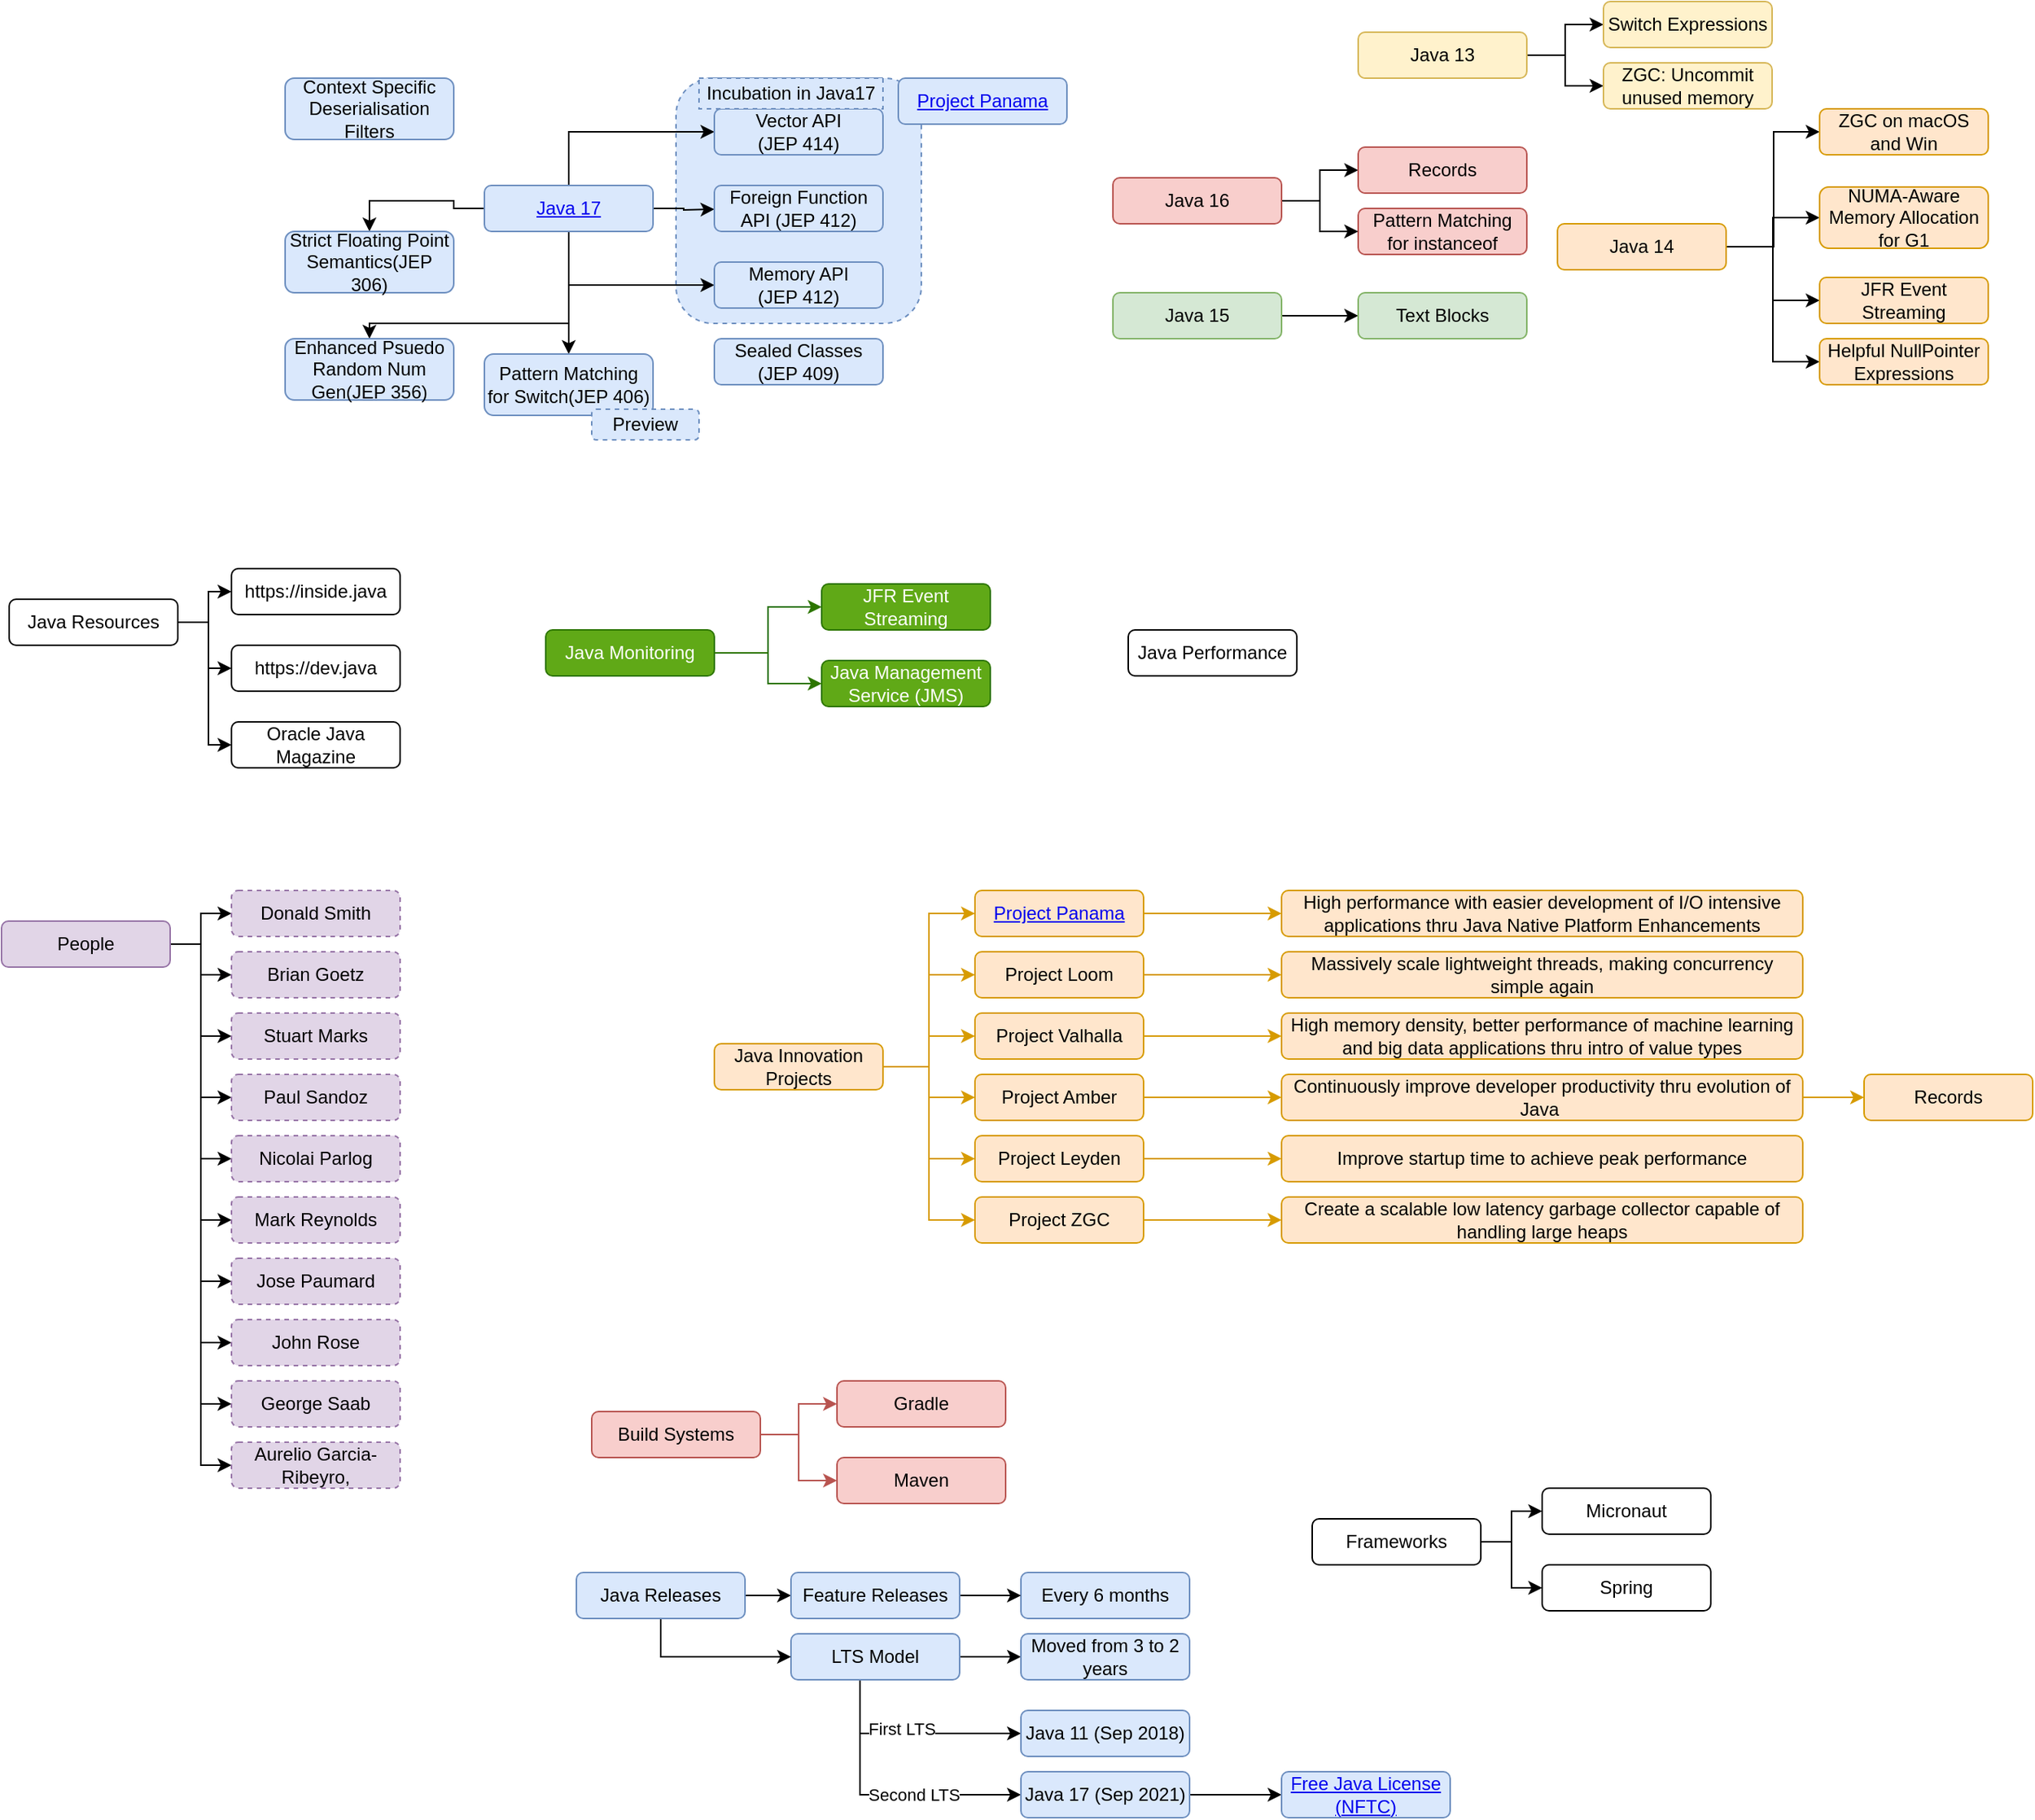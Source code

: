 <mxfile version="14.6.13" type="device"><diagram id="TUiDI6xcadBBSzUkk_fC" name="Page-1"><mxGraphModel dx="2719" dy="2391" grid="1" gridSize="10" guides="1" tooltips="1" connect="1" arrows="1" fold="1" page="1" pageScale="1" pageWidth="827" pageHeight="1169" math="0" shadow="0"><root><mxCell id="0"/><mxCell id="1" parent="0"/><mxCell id="CKqZaEk09ZjodkF7l8Y6-36" value="" style="rounded=1;whiteSpace=wrap;html=1;dashed=1;fillColor=#dae8fc;strokeColor=#6c8ebf;" vertex="1" parent="1"><mxGeometry x="-355" y="-750" width="160" height="160" as="geometry"/></mxCell><mxCell id="CKqZaEk09ZjodkF7l8Y6-20" style="edgeStyle=orthogonalEdgeStyle;rounded=0;orthogonalLoop=1;jettySize=auto;html=1;fillColor=#dae8fc;" edge="1" parent="1" source="XepGb_Tjd2ihYxKY8ib4-1" target="XepGb_Tjd2ihYxKY8ib4-2"><mxGeometry relative="1" as="geometry"><Array as="points"><mxPoint x="-425" y="-715"/></Array></mxGeometry></mxCell><mxCell id="CKqZaEk09ZjodkF7l8Y6-21" style="edgeStyle=orthogonalEdgeStyle;rounded=0;orthogonalLoop=1;jettySize=auto;html=1;entryX=0;entryY=0.25;entryDx=0;entryDy=0;fillColor=#dae8fc;" edge="1" parent="1" source="XepGb_Tjd2ihYxKY8ib4-1"><mxGeometry relative="1" as="geometry"><mxPoint x="-330" y="-664.5" as="targetPoint"/></mxGeometry></mxCell><mxCell id="CKqZaEk09ZjodkF7l8Y6-30" style="edgeStyle=orthogonalEdgeStyle;rounded=0;orthogonalLoop=1;jettySize=auto;html=1;entryX=0;entryY=0.5;entryDx=0;entryDy=0;fillColor=#dae8fc;" edge="1" parent="1" source="XepGb_Tjd2ihYxKY8ib4-1" target="CKqZaEk09ZjodkF7l8Y6-29"><mxGeometry relative="1" as="geometry"><Array as="points"><mxPoint x="-425" y="-615"/></Array></mxGeometry></mxCell><mxCell id="CKqZaEk09ZjodkF7l8Y6-48" style="edgeStyle=orthogonalEdgeStyle;rounded=0;orthogonalLoop=1;jettySize=auto;html=1;entryX=0.5;entryY=0;entryDx=0;entryDy=0;fillColor=#dae8fc;" edge="1" parent="1" source="XepGb_Tjd2ihYxKY8ib4-1" target="CKqZaEk09ZjodkF7l8Y6-45"><mxGeometry relative="1" as="geometry"/></mxCell><mxCell id="CKqZaEk09ZjodkF7l8Y6-49" style="edgeStyle=orthogonalEdgeStyle;rounded=0;orthogonalLoop=1;jettySize=auto;html=1;entryX=0.5;entryY=0;entryDx=0;entryDy=0;fillColor=#dae8fc;" edge="1" parent="1" source="XepGb_Tjd2ihYxKY8ib4-1" target="CKqZaEk09ZjodkF7l8Y6-46"><mxGeometry relative="1" as="geometry"><Array as="points"><mxPoint x="-425" y="-590"/><mxPoint x="-555" y="-590"/></Array></mxGeometry></mxCell><mxCell id="CKqZaEk09ZjodkF7l8Y6-50" style="edgeStyle=orthogonalEdgeStyle;rounded=0;orthogonalLoop=1;jettySize=auto;html=1;entryX=0.5;entryY=0;entryDx=0;entryDy=0;fillColor=#dae8fc;" edge="1" parent="1" source="XepGb_Tjd2ihYxKY8ib4-1" target="CKqZaEk09ZjodkF7l8Y6-47"><mxGeometry relative="1" as="geometry"/></mxCell><mxCell id="XepGb_Tjd2ihYxKY8ib4-1" value="&lt;a href=&quot;https://openjdk.java.net/projects/jdk/17/&quot;&gt;Java 17&lt;/a&gt;" style="rounded=1;whiteSpace=wrap;html=1;fillColor=#dae8fc;strokeColor=#6c8ebf;" parent="1" vertex="1"><mxGeometry x="-480" y="-680" width="110" height="30" as="geometry"/></mxCell><mxCell id="XepGb_Tjd2ihYxKY8ib4-2" value="Vector API &lt;br&gt;(JEP 414)" style="rounded=1;whiteSpace=wrap;html=1;fillColor=#dae8fc;strokeColor=#6c8ebf;" parent="1" vertex="1"><mxGeometry x="-330" y="-730" width="110" height="30" as="geometry"/></mxCell><mxCell id="CKqZaEk09ZjodkF7l8Y6-96" style="edgeStyle=orthogonalEdgeStyle;rounded=0;orthogonalLoop=1;jettySize=auto;html=1;entryX=0;entryY=0.5;entryDx=0;entryDy=0;strokeColor=#d79b00;fillColor=#ffe6cc;" edge="1" parent="1" source="XepGb_Tjd2ihYxKY8ib4-4" target="CKqZaEk09ZjodkF7l8Y6-66"><mxGeometry relative="1" as="geometry"/></mxCell><mxCell id="XepGb_Tjd2ihYxKY8ib4-4" value="Project Loom" style="rounded=1;whiteSpace=wrap;html=1;fillColor=#ffe6cc;strokeColor=#d79b00;" parent="1" vertex="1"><mxGeometry x="-160" y="-180" width="110" height="30" as="geometry"/></mxCell><mxCell id="XepGb_Tjd2ihYxKY8ib4-7" style="edgeStyle=orthogonalEdgeStyle;rounded=0;orthogonalLoop=1;jettySize=auto;html=1;entryX=0;entryY=0.5;entryDx=0;entryDy=0;" parent="1" source="XepGb_Tjd2ihYxKY8ib4-5" target="XepGb_Tjd2ihYxKY8ib4-6" edge="1"><mxGeometry relative="1" as="geometry"/></mxCell><mxCell id="XepGb_Tjd2ihYxKY8ib4-9" style="edgeStyle=orthogonalEdgeStyle;rounded=0;orthogonalLoop=1;jettySize=auto;html=1;entryX=0;entryY=0.5;entryDx=0;entryDy=0;" parent="1" source="XepGb_Tjd2ihYxKY8ib4-5" target="XepGb_Tjd2ihYxKY8ib4-8" edge="1"><mxGeometry relative="1" as="geometry"><Array as="points"><mxPoint x="-235" y="330"/></Array></mxGeometry></mxCell><mxCell id="XepGb_Tjd2ihYxKY8ib4-10" value="First LTS" style="edgeLabel;html=1;align=center;verticalAlign=middle;resizable=0;points=[];" parent="XepGb_Tjd2ihYxKY8ib4-9" vertex="1" connectable="0"><mxGeometry x="-0.114" y="3" relative="1" as="geometry"><mxPoint as="offset"/></mxGeometry></mxCell><mxCell id="XepGb_Tjd2ihYxKY8ib4-12" style="edgeStyle=orthogonalEdgeStyle;rounded=0;orthogonalLoop=1;jettySize=auto;html=1;entryX=0;entryY=0.5;entryDx=0;entryDy=0;" parent="1" source="XepGb_Tjd2ihYxKY8ib4-5" target="XepGb_Tjd2ihYxKY8ib4-11" edge="1"><mxGeometry relative="1" as="geometry"><Array as="points"><mxPoint x="-235" y="370"/></Array></mxGeometry></mxCell><mxCell id="XepGb_Tjd2ihYxKY8ib4-13" value="Second LTS" style="edgeLabel;html=1;align=center;verticalAlign=middle;resizable=0;points=[];" parent="XepGb_Tjd2ihYxKY8ib4-12" vertex="1" connectable="0"><mxGeometry x="0.144" y="1" relative="1" as="geometry"><mxPoint x="7" y="1" as="offset"/></mxGeometry></mxCell><mxCell id="XepGb_Tjd2ihYxKY8ib4-5" value="LTS Model" style="rounded=1;whiteSpace=wrap;html=1;fillColor=#dae8fc;strokeColor=#6c8ebf;" parent="1" vertex="1"><mxGeometry x="-280" y="265" width="110" height="30" as="geometry"/></mxCell><mxCell id="XepGb_Tjd2ihYxKY8ib4-6" value="Moved from 3 to 2 years" style="rounded=1;whiteSpace=wrap;html=1;fillColor=#dae8fc;strokeColor=#6c8ebf;" parent="1" vertex="1"><mxGeometry x="-130" y="265" width="110" height="30" as="geometry"/></mxCell><mxCell id="XepGb_Tjd2ihYxKY8ib4-8" value="Java 11 (Sep 2018)" style="rounded=1;whiteSpace=wrap;html=1;fillColor=#dae8fc;strokeColor=#6c8ebf;" parent="1" vertex="1"><mxGeometry x="-130" y="315" width="110" height="30" as="geometry"/></mxCell><mxCell id="CKqZaEk09ZjodkF7l8Y6-8" style="edgeStyle=orthogonalEdgeStyle;rounded=0;orthogonalLoop=1;jettySize=auto;html=1;" edge="1" parent="1" source="XepGb_Tjd2ihYxKY8ib4-11" target="CKqZaEk09ZjodkF7l8Y6-7"><mxGeometry relative="1" as="geometry"/></mxCell><mxCell id="XepGb_Tjd2ihYxKY8ib4-11" value="Java 17 (Sep 2021)" style="rounded=1;whiteSpace=wrap;html=1;fillColor=#dae8fc;strokeColor=#6c8ebf;" parent="1" vertex="1"><mxGeometry x="-130" y="355" width="110" height="30" as="geometry"/></mxCell><mxCell id="CKqZaEk09ZjodkF7l8Y6-3" style="edgeStyle=orthogonalEdgeStyle;rounded=0;orthogonalLoop=1;jettySize=auto;html=1;entryX=0;entryY=0.5;entryDx=0;entryDy=0;" edge="1" parent="1" source="CKqZaEk09ZjodkF7l8Y6-1" target="XepGb_Tjd2ihYxKY8ib4-5"><mxGeometry relative="1" as="geometry"><Array as="points"><mxPoint x="-365" y="280"/></Array></mxGeometry></mxCell><mxCell id="CKqZaEk09ZjodkF7l8Y6-5" style="edgeStyle=orthogonalEdgeStyle;rounded=0;orthogonalLoop=1;jettySize=auto;html=1;" edge="1" parent="1" source="CKqZaEk09ZjodkF7l8Y6-1" target="CKqZaEk09ZjodkF7l8Y6-4"><mxGeometry relative="1" as="geometry"/></mxCell><mxCell id="CKqZaEk09ZjodkF7l8Y6-1" value="Java Releases" style="rounded=1;whiteSpace=wrap;html=1;fillColor=#dae8fc;strokeColor=#6c8ebf;" vertex="1" parent="1"><mxGeometry x="-420" y="225" width="110" height="30" as="geometry"/></mxCell><mxCell id="CKqZaEk09ZjodkF7l8Y6-2" value="Every 6 months" style="rounded=1;whiteSpace=wrap;html=1;fillColor=#dae8fc;strokeColor=#6c8ebf;" vertex="1" parent="1"><mxGeometry x="-130" y="225" width="110" height="30" as="geometry"/></mxCell><mxCell id="CKqZaEk09ZjodkF7l8Y6-6" style="edgeStyle=orthogonalEdgeStyle;rounded=0;orthogonalLoop=1;jettySize=auto;html=1;" edge="1" parent="1" source="CKqZaEk09ZjodkF7l8Y6-4" target="CKqZaEk09ZjodkF7l8Y6-2"><mxGeometry relative="1" as="geometry"/></mxCell><mxCell id="CKqZaEk09ZjodkF7l8Y6-4" value="Feature Releases" style="rounded=1;whiteSpace=wrap;html=1;fillColor=#dae8fc;strokeColor=#6c8ebf;" vertex="1" parent="1"><mxGeometry x="-280" y="225" width="110" height="30" as="geometry"/></mxCell><mxCell id="CKqZaEk09ZjodkF7l8Y6-7" value="&lt;a href=&quot;https://www.oracle.com/downloads/licenses/no-fee-license.html&quot;&gt;Free Java License (NFTC)&lt;/a&gt;" style="rounded=1;whiteSpace=wrap;html=1;fillColor=#dae8fc;strokeColor=#6c8ebf;" vertex="1" parent="1"><mxGeometry x="40" y="355" width="110" height="30" as="geometry"/></mxCell><mxCell id="CKqZaEk09ZjodkF7l8Y6-13" style="edgeStyle=orthogonalEdgeStyle;rounded=0;orthogonalLoop=1;jettySize=auto;html=1;entryX=0;entryY=0.5;entryDx=0;entryDy=0;" edge="1" parent="1" source="CKqZaEk09ZjodkF7l8Y6-9" target="CKqZaEk09ZjodkF7l8Y6-11"><mxGeometry relative="1" as="geometry"><Array as="points"><mxPoint x="190" y="205"/><mxPoint x="190" y="235"/></Array></mxGeometry></mxCell><mxCell id="CKqZaEk09ZjodkF7l8Y6-14" style="edgeStyle=orthogonalEdgeStyle;rounded=0;orthogonalLoop=1;jettySize=auto;html=1;entryX=0;entryY=0.5;entryDx=0;entryDy=0;" edge="1" parent="1" source="CKqZaEk09ZjodkF7l8Y6-9" target="CKqZaEk09ZjodkF7l8Y6-10"><mxGeometry relative="1" as="geometry"/></mxCell><mxCell id="CKqZaEk09ZjodkF7l8Y6-9" value="Frameworks" style="rounded=1;whiteSpace=wrap;html=1;" vertex="1" parent="1"><mxGeometry x="60" y="190" width="110" height="30" as="geometry"/></mxCell><mxCell id="CKqZaEk09ZjodkF7l8Y6-10" value="Micronaut" style="rounded=1;whiteSpace=wrap;html=1;" vertex="1" parent="1"><mxGeometry x="210" y="170" width="110" height="30" as="geometry"/></mxCell><mxCell id="CKqZaEk09ZjodkF7l8Y6-11" value="Spring" style="rounded=1;whiteSpace=wrap;html=1;" vertex="1" parent="1"><mxGeometry x="210" y="220" width="110" height="30" as="geometry"/></mxCell><mxCell id="CKqZaEk09ZjodkF7l8Y6-17" style="edgeStyle=orthogonalEdgeStyle;rounded=0;orthogonalLoop=1;jettySize=auto;html=1;entryX=0;entryY=0.5;entryDx=0;entryDy=0;" edge="1" parent="1" source="CKqZaEk09ZjodkF7l8Y6-15" target="CKqZaEk09ZjodkF7l8Y6-16"><mxGeometry relative="1" as="geometry"/></mxCell><mxCell id="CKqZaEk09ZjodkF7l8Y6-19" style="edgeStyle=orthogonalEdgeStyle;rounded=0;orthogonalLoop=1;jettySize=auto;html=1;entryX=0;entryY=0.5;entryDx=0;entryDy=0;" edge="1" parent="1" source="CKqZaEk09ZjodkF7l8Y6-15" target="CKqZaEk09ZjodkF7l8Y6-18"><mxGeometry relative="1" as="geometry"/></mxCell><mxCell id="CKqZaEk09ZjodkF7l8Y6-24" style="edgeStyle=orthogonalEdgeStyle;rounded=0;orthogonalLoop=1;jettySize=auto;html=1;entryX=0;entryY=0.5;entryDx=0;entryDy=0;" edge="1" parent="1" source="CKqZaEk09ZjodkF7l8Y6-15" target="CKqZaEk09ZjodkF7l8Y6-23"><mxGeometry relative="1" as="geometry"/></mxCell><mxCell id="CKqZaEk09ZjodkF7l8Y6-26" style="edgeStyle=orthogonalEdgeStyle;rounded=0;orthogonalLoop=1;jettySize=auto;html=1;entryX=0;entryY=0.5;entryDx=0;entryDy=0;" edge="1" parent="1" source="CKqZaEk09ZjodkF7l8Y6-15" target="CKqZaEk09ZjodkF7l8Y6-25"><mxGeometry relative="1" as="geometry"/></mxCell><mxCell id="CKqZaEk09ZjodkF7l8Y6-40" style="edgeStyle=orthogonalEdgeStyle;rounded=0;orthogonalLoop=1;jettySize=auto;html=1;entryX=0;entryY=0.5;entryDx=0;entryDy=0;" edge="1" parent="1" source="CKqZaEk09ZjodkF7l8Y6-15" target="CKqZaEk09ZjodkF7l8Y6-38"><mxGeometry relative="1" as="geometry"/></mxCell><mxCell id="CKqZaEk09ZjodkF7l8Y6-41" style="edgeStyle=orthogonalEdgeStyle;rounded=0;orthogonalLoop=1;jettySize=auto;html=1;entryX=0;entryY=0.5;entryDx=0;entryDy=0;" edge="1" parent="1" source="CKqZaEk09ZjodkF7l8Y6-15" target="CKqZaEk09ZjodkF7l8Y6-39"><mxGeometry relative="1" as="geometry"/></mxCell><mxCell id="CKqZaEk09ZjodkF7l8Y6-43" style="edgeStyle=orthogonalEdgeStyle;rounded=0;orthogonalLoop=1;jettySize=auto;html=1;entryX=0;entryY=0.5;entryDx=0;entryDy=0;" edge="1" parent="1" source="CKqZaEk09ZjodkF7l8Y6-15" target="CKqZaEk09ZjodkF7l8Y6-42"><mxGeometry relative="1" as="geometry"/></mxCell><mxCell id="CKqZaEk09ZjodkF7l8Y6-52" style="edgeStyle=orthogonalEdgeStyle;rounded=0;orthogonalLoop=1;jettySize=auto;html=1;entryX=0;entryY=0.5;entryDx=0;entryDy=0;" edge="1" parent="1" source="CKqZaEk09ZjodkF7l8Y6-15" target="CKqZaEk09ZjodkF7l8Y6-51"><mxGeometry relative="1" as="geometry"/></mxCell><mxCell id="CKqZaEk09ZjodkF7l8Y6-62" style="edgeStyle=orthogonalEdgeStyle;rounded=0;orthogonalLoop=1;jettySize=auto;html=1;entryX=0;entryY=0.5;entryDx=0;entryDy=0;" edge="1" parent="1" source="CKqZaEk09ZjodkF7l8Y6-15" target="CKqZaEk09ZjodkF7l8Y6-61"><mxGeometry relative="1" as="geometry"/></mxCell><mxCell id="CKqZaEk09ZjodkF7l8Y6-132" style="edgeStyle=orthogonalEdgeStyle;rounded=0;orthogonalLoop=1;jettySize=auto;html=1;entryX=0;entryY=0.5;entryDx=0;entryDy=0;strokeColor=#000000;" edge="1" parent="1" source="CKqZaEk09ZjodkF7l8Y6-15" target="CKqZaEk09ZjodkF7l8Y6-131"><mxGeometry relative="1" as="geometry"/></mxCell><mxCell id="CKqZaEk09ZjodkF7l8Y6-15" value="People" style="rounded=1;whiteSpace=wrap;html=1;fillColor=#e1d5e7;strokeColor=#9673a6;" vertex="1" parent="1"><mxGeometry x="-795" y="-200" width="110" height="30" as="geometry"/></mxCell><mxCell id="CKqZaEk09ZjodkF7l8Y6-16" value="Donald Smith" style="rounded=1;whiteSpace=wrap;html=1;dashed=1;fillColor=#e1d5e7;strokeColor=#9673a6;" vertex="1" parent="1"><mxGeometry x="-645" y="-220" width="110" height="30" as="geometry"/></mxCell><mxCell id="CKqZaEk09ZjodkF7l8Y6-18" value="Brian Goetz" style="rounded=1;whiteSpace=wrap;html=1;dashed=1;fillColor=#e1d5e7;strokeColor=#9673a6;" vertex="1" parent="1"><mxGeometry x="-645" y="-180" width="110" height="30" as="geometry"/></mxCell><mxCell id="CKqZaEk09ZjodkF7l8Y6-23" value="Stuart Marks" style="rounded=1;whiteSpace=wrap;html=1;dashed=1;fillColor=#e1d5e7;strokeColor=#9673a6;" vertex="1" parent="1"><mxGeometry x="-645" y="-140" width="110" height="30" as="geometry"/></mxCell><mxCell id="CKqZaEk09ZjodkF7l8Y6-25" value="Paul Sandoz" style="rounded=1;whiteSpace=wrap;html=1;dashed=1;fillColor=#e1d5e7;strokeColor=#9673a6;" vertex="1" parent="1"><mxGeometry x="-645" y="-100" width="110" height="30" as="geometry"/></mxCell><mxCell id="CKqZaEk09ZjodkF7l8Y6-27" value="&lt;a href=&quot;https://openjdk.java.net/projects/panama/&quot;&gt;Project Panama&lt;/a&gt;" style="rounded=1;whiteSpace=wrap;html=1;fillColor=#dae8fc;strokeColor=#6c8ebf;" vertex="1" parent="1"><mxGeometry x="-210" y="-750" width="110" height="30" as="geometry"/></mxCell><mxCell id="CKqZaEk09ZjodkF7l8Y6-28" value="Foreign Function API (JEP 412)" style="rounded=1;whiteSpace=wrap;html=1;fillColor=#dae8fc;strokeColor=#6c8ebf;" vertex="1" parent="1"><mxGeometry x="-330" y="-680" width="110" height="30" as="geometry"/></mxCell><mxCell id="CKqZaEk09ZjodkF7l8Y6-29" value="Memory API&lt;br&gt;(JEP 412)" style="rounded=1;whiteSpace=wrap;html=1;fillColor=#dae8fc;strokeColor=#6c8ebf;" vertex="1" parent="1"><mxGeometry x="-330" y="-630" width="110" height="30" as="geometry"/></mxCell><mxCell id="CKqZaEk09ZjodkF7l8Y6-34" style="edgeStyle=orthogonalEdgeStyle;rounded=0;orthogonalLoop=1;jettySize=auto;html=1;entryX=0;entryY=0.5;entryDx=0;entryDy=0;fillColor=#f8cecc;strokeColor=#b85450;" edge="1" parent="1" source="CKqZaEk09ZjodkF7l8Y6-31" target="CKqZaEk09ZjodkF7l8Y6-32"><mxGeometry relative="1" as="geometry"/></mxCell><mxCell id="CKqZaEk09ZjodkF7l8Y6-35" style="edgeStyle=orthogonalEdgeStyle;rounded=0;orthogonalLoop=1;jettySize=auto;html=1;entryX=0;entryY=0.5;entryDx=0;entryDy=0;fillColor=#f8cecc;strokeColor=#b85450;" edge="1" parent="1" source="CKqZaEk09ZjodkF7l8Y6-31" target="CKqZaEk09ZjodkF7l8Y6-33"><mxGeometry relative="1" as="geometry"/></mxCell><mxCell id="CKqZaEk09ZjodkF7l8Y6-31" value="Build Systems" style="rounded=1;whiteSpace=wrap;html=1;fillColor=#f8cecc;strokeColor=#b85450;" vertex="1" parent="1"><mxGeometry x="-410" y="120" width="110" height="30" as="geometry"/></mxCell><mxCell id="CKqZaEk09ZjodkF7l8Y6-32" value="Gradle" style="rounded=1;whiteSpace=wrap;html=1;fillColor=#f8cecc;strokeColor=#b85450;" vertex="1" parent="1"><mxGeometry x="-250" y="100" width="110" height="30" as="geometry"/></mxCell><mxCell id="CKqZaEk09ZjodkF7l8Y6-33" value="Maven" style="rounded=1;whiteSpace=wrap;html=1;fillColor=#f8cecc;strokeColor=#b85450;" vertex="1" parent="1"><mxGeometry x="-250" y="150" width="110" height="30" as="geometry"/></mxCell><mxCell id="CKqZaEk09ZjodkF7l8Y6-37" value="Incubation in Java17" style="text;html=1;strokeColor=#6c8ebf;fillColor=#dae8fc;align=center;verticalAlign=middle;whiteSpace=wrap;rounded=0;dashed=1;" vertex="1" parent="1"><mxGeometry x="-340" y="-750" width="120" height="20" as="geometry"/></mxCell><mxCell id="CKqZaEk09ZjodkF7l8Y6-38" value="Nicolai Parlog" style="rounded=1;whiteSpace=wrap;html=1;dashed=1;fillColor=#e1d5e7;strokeColor=#9673a6;" vertex="1" parent="1"><mxGeometry x="-645" y="-60" width="110" height="30" as="geometry"/></mxCell><mxCell id="CKqZaEk09ZjodkF7l8Y6-39" value="Mark Reynolds" style="rounded=1;whiteSpace=wrap;html=1;dashed=1;fillColor=#e1d5e7;strokeColor=#9673a6;" vertex="1" parent="1"><mxGeometry x="-645" y="-20" width="110" height="30" as="geometry"/></mxCell><mxCell id="CKqZaEk09ZjodkF7l8Y6-42" value="Jose Paumard" style="rounded=1;whiteSpace=wrap;html=1;dashed=1;fillColor=#e1d5e7;strokeColor=#9673a6;" vertex="1" parent="1"><mxGeometry x="-645" y="20" width="110" height="30" as="geometry"/></mxCell><mxCell id="CKqZaEk09ZjodkF7l8Y6-44" value="Sealed Classes&lt;br&gt;(JEP 409)" style="rounded=1;whiteSpace=wrap;html=1;fillColor=#dae8fc;strokeColor=#6c8ebf;" vertex="1" parent="1"><mxGeometry x="-330" y="-580" width="110" height="30" as="geometry"/></mxCell><mxCell id="CKqZaEk09ZjodkF7l8Y6-45" value="Pattern Matching for Switch(JEP 406)" style="rounded=1;whiteSpace=wrap;html=1;fillColor=#dae8fc;strokeColor=#6c8ebf;" vertex="1" parent="1"><mxGeometry x="-480" y="-570" width="110" height="40" as="geometry"/></mxCell><mxCell id="CKqZaEk09ZjodkF7l8Y6-46" value="Enhanced Psuedo Random Num Gen(JEP 356)" style="rounded=1;whiteSpace=wrap;html=1;fillColor=#dae8fc;strokeColor=#6c8ebf;" vertex="1" parent="1"><mxGeometry x="-610" y="-580" width="110" height="40" as="geometry"/></mxCell><mxCell id="CKqZaEk09ZjodkF7l8Y6-47" value="Strict Floating Point Semantics(JEP 306)" style="rounded=1;whiteSpace=wrap;html=1;fillColor=#dae8fc;strokeColor=#6c8ebf;" vertex="1" parent="1"><mxGeometry x="-610" y="-650" width="110" height="40" as="geometry"/></mxCell><mxCell id="CKqZaEk09ZjodkF7l8Y6-51" value="John Rose" style="rounded=1;whiteSpace=wrap;html=1;dashed=1;fillColor=#e1d5e7;strokeColor=#9673a6;" vertex="1" parent="1"><mxGeometry x="-645" y="60" width="110" height="30" as="geometry"/></mxCell><mxCell id="CKqZaEk09ZjodkF7l8Y6-97" style="edgeStyle=orthogonalEdgeStyle;rounded=0;orthogonalLoop=1;jettySize=auto;html=1;strokeColor=#d79b00;fillColor=#ffe6cc;" edge="1" parent="1" source="CKqZaEk09ZjodkF7l8Y6-53" target="CKqZaEk09ZjodkF7l8Y6-67"><mxGeometry relative="1" as="geometry"/></mxCell><mxCell id="CKqZaEk09ZjodkF7l8Y6-53" value="Project Valhalla" style="rounded=1;whiteSpace=wrap;html=1;fillColor=#ffe6cc;strokeColor=#d79b00;" vertex="1" parent="1"><mxGeometry x="-160" y="-140" width="110" height="30" as="geometry"/></mxCell><mxCell id="CKqZaEk09ZjodkF7l8Y6-98" style="edgeStyle=orthogonalEdgeStyle;rounded=0;orthogonalLoop=1;jettySize=auto;html=1;entryX=0;entryY=0.5;entryDx=0;entryDy=0;strokeColor=#d79b00;fillColor=#ffe6cc;" edge="1" parent="1" source="CKqZaEk09ZjodkF7l8Y6-54" target="CKqZaEk09ZjodkF7l8Y6-68"><mxGeometry relative="1" as="geometry"/></mxCell><mxCell id="CKqZaEk09ZjodkF7l8Y6-54" value="Project Amber" style="rounded=1;whiteSpace=wrap;html=1;fillColor=#ffe6cc;strokeColor=#d79b00;" vertex="1" parent="1"><mxGeometry x="-160" y="-100" width="110" height="30" as="geometry"/></mxCell><mxCell id="CKqZaEk09ZjodkF7l8Y6-95" style="edgeStyle=orthogonalEdgeStyle;rounded=0;orthogonalLoop=1;jettySize=auto;html=1;entryX=0;entryY=0.5;entryDx=0;entryDy=0;strokeColor=#d79b00;fillColor=#ffe6cc;" edge="1" parent="1" source="CKqZaEk09ZjodkF7l8Y6-55" target="CKqZaEk09ZjodkF7l8Y6-65"><mxGeometry relative="1" as="geometry"/></mxCell><mxCell id="CKqZaEk09ZjodkF7l8Y6-55" value="&lt;a href=&quot;https://openjdk.java.net/projects/panama/&quot;&gt;Project Panama&lt;/a&gt;" style="rounded=1;whiteSpace=wrap;html=1;fillColor=#ffe6cc;strokeColor=#d79b00;" vertex="1" parent="1"><mxGeometry x="-160" y="-220" width="110" height="30" as="geometry"/></mxCell><mxCell id="CKqZaEk09ZjodkF7l8Y6-57" style="edgeStyle=orthogonalEdgeStyle;rounded=0;orthogonalLoop=1;jettySize=auto;html=1;entryX=0;entryY=0.5;entryDx=0;entryDy=0;fillColor=#ffe6cc;strokeColor=#d79b00;" edge="1" parent="1" source="CKqZaEk09ZjodkF7l8Y6-56" target="CKqZaEk09ZjodkF7l8Y6-55"><mxGeometry relative="1" as="geometry"/></mxCell><mxCell id="CKqZaEk09ZjodkF7l8Y6-58" style="edgeStyle=orthogonalEdgeStyle;rounded=0;orthogonalLoop=1;jettySize=auto;html=1;entryX=0;entryY=0.5;entryDx=0;entryDy=0;fillColor=#ffe6cc;strokeColor=#d79b00;" edge="1" parent="1" source="CKqZaEk09ZjodkF7l8Y6-56" target="XepGb_Tjd2ihYxKY8ib4-4"><mxGeometry relative="1" as="geometry"/></mxCell><mxCell id="CKqZaEk09ZjodkF7l8Y6-59" style="edgeStyle=orthogonalEdgeStyle;rounded=0;orthogonalLoop=1;jettySize=auto;html=1;fillColor=#ffe6cc;strokeColor=#d79b00;" edge="1" parent="1" source="CKqZaEk09ZjodkF7l8Y6-56" target="CKqZaEk09ZjodkF7l8Y6-53"><mxGeometry relative="1" as="geometry"/></mxCell><mxCell id="CKqZaEk09ZjodkF7l8Y6-60" style="edgeStyle=orthogonalEdgeStyle;rounded=0;orthogonalLoop=1;jettySize=auto;html=1;entryX=0;entryY=0.5;entryDx=0;entryDy=0;fillColor=#ffe6cc;strokeColor=#d79b00;" edge="1" parent="1" source="CKqZaEk09ZjodkF7l8Y6-56" target="CKqZaEk09ZjodkF7l8Y6-54"><mxGeometry relative="1" as="geometry"/></mxCell><mxCell id="CKqZaEk09ZjodkF7l8Y6-101" style="edgeStyle=orthogonalEdgeStyle;rounded=0;orthogonalLoop=1;jettySize=auto;html=1;entryX=0;entryY=0.5;entryDx=0;entryDy=0;strokeColor=#d79b00;fillColor=#ffe6cc;" edge="1" parent="1" source="CKqZaEk09ZjodkF7l8Y6-56" target="CKqZaEk09ZjodkF7l8Y6-63"><mxGeometry relative="1" as="geometry"/></mxCell><mxCell id="CKqZaEk09ZjodkF7l8Y6-102" style="edgeStyle=orthogonalEdgeStyle;rounded=0;orthogonalLoop=1;jettySize=auto;html=1;entryX=0;entryY=0.5;entryDx=0;entryDy=0;strokeColor=#d79b00;fillColor=#ffe6cc;" edge="1" parent="1" source="CKqZaEk09ZjodkF7l8Y6-56" target="CKqZaEk09ZjodkF7l8Y6-64"><mxGeometry relative="1" as="geometry"/></mxCell><mxCell id="CKqZaEk09ZjodkF7l8Y6-56" value="Java Innovation Projects" style="rounded=1;whiteSpace=wrap;html=1;fillColor=#ffe6cc;strokeColor=#d79b00;" vertex="1" parent="1"><mxGeometry x="-330" y="-120" width="110" height="30" as="geometry"/></mxCell><mxCell id="CKqZaEk09ZjodkF7l8Y6-61" value="George Saab" style="rounded=1;whiteSpace=wrap;html=1;dashed=1;fillColor=#e1d5e7;strokeColor=#9673a6;" vertex="1" parent="1"><mxGeometry x="-645" y="100" width="110" height="30" as="geometry"/></mxCell><mxCell id="CKqZaEk09ZjodkF7l8Y6-99" style="edgeStyle=orthogonalEdgeStyle;rounded=0;orthogonalLoop=1;jettySize=auto;html=1;entryX=0;entryY=0.5;entryDx=0;entryDy=0;strokeColor=#d79b00;fillColor=#ffe6cc;" edge="1" parent="1" source="CKqZaEk09ZjodkF7l8Y6-63" target="CKqZaEk09ZjodkF7l8Y6-69"><mxGeometry relative="1" as="geometry"/></mxCell><mxCell id="CKqZaEk09ZjodkF7l8Y6-63" value="Project Leyden" style="rounded=1;whiteSpace=wrap;html=1;fillColor=#ffe6cc;strokeColor=#d79b00;" vertex="1" parent="1"><mxGeometry x="-160" y="-60" width="110" height="30" as="geometry"/></mxCell><mxCell id="CKqZaEk09ZjodkF7l8Y6-100" style="edgeStyle=orthogonalEdgeStyle;rounded=0;orthogonalLoop=1;jettySize=auto;html=1;entryX=0;entryY=0.5;entryDx=0;entryDy=0;strokeColor=#d79b00;fillColor=#ffe6cc;" edge="1" parent="1" source="CKqZaEk09ZjodkF7l8Y6-64" target="CKqZaEk09ZjodkF7l8Y6-70"><mxGeometry relative="1" as="geometry"/></mxCell><mxCell id="CKqZaEk09ZjodkF7l8Y6-64" value="Project ZGC" style="rounded=1;whiteSpace=wrap;html=1;fillColor=#ffe6cc;strokeColor=#d79b00;" vertex="1" parent="1"><mxGeometry x="-160" y="-20" width="110" height="30" as="geometry"/></mxCell><mxCell id="CKqZaEk09ZjodkF7l8Y6-65" value="High performance with easier development of I/O intensive applications thru Java Native Platform Enhancements" style="rounded=1;whiteSpace=wrap;html=1;fillColor=#ffe6cc;strokeColor=#d79b00;" vertex="1" parent="1"><mxGeometry x="40" y="-220" width="340" height="30" as="geometry"/></mxCell><mxCell id="CKqZaEk09ZjodkF7l8Y6-66" value="Massively scale lightweight threads, making concurrency simple again" style="rounded=1;whiteSpace=wrap;html=1;fillColor=#ffe6cc;strokeColor=#d79b00;" vertex="1" parent="1"><mxGeometry x="40" y="-180" width="340" height="30" as="geometry"/></mxCell><mxCell id="CKqZaEk09ZjodkF7l8Y6-67" value="High memory density, better performance of machine learning and big data applications thru intro of value types" style="rounded=1;whiteSpace=wrap;html=1;fillColor=#ffe6cc;strokeColor=#d79b00;" vertex="1" parent="1"><mxGeometry x="40" y="-140" width="340" height="30" as="geometry"/></mxCell><mxCell id="CKqZaEk09ZjodkF7l8Y6-109" style="edgeStyle=orthogonalEdgeStyle;rounded=0;orthogonalLoop=1;jettySize=auto;html=1;entryX=0;entryY=0.5;entryDx=0;entryDy=0;strokeColor=#d79b00;fillColor=#ffe6cc;" edge="1" parent="1" source="CKqZaEk09ZjodkF7l8Y6-68" target="CKqZaEk09ZjodkF7l8Y6-108"><mxGeometry relative="1" as="geometry"/></mxCell><mxCell id="CKqZaEk09ZjodkF7l8Y6-68" value="Continuously improve developer productivity thru evolution of Java&amp;nbsp;" style="rounded=1;whiteSpace=wrap;html=1;fillColor=#ffe6cc;strokeColor=#d79b00;" vertex="1" parent="1"><mxGeometry x="40" y="-100" width="340" height="30" as="geometry"/></mxCell><mxCell id="CKqZaEk09ZjodkF7l8Y6-69" value="Improve startup time to achieve peak performance" style="rounded=1;whiteSpace=wrap;html=1;fillColor=#ffe6cc;strokeColor=#d79b00;" vertex="1" parent="1"><mxGeometry x="40" y="-60" width="340" height="30" as="geometry"/></mxCell><mxCell id="CKqZaEk09ZjodkF7l8Y6-70" value="Create a scalable low latency garbage collector capable of handling large heaps" style="rounded=1;whiteSpace=wrap;html=1;fillColor=#ffe6cc;strokeColor=#d79b00;" vertex="1" parent="1"><mxGeometry x="40" y="-20" width="340" height="30" as="geometry"/></mxCell><mxCell id="CKqZaEk09ZjodkF7l8Y6-76" style="edgeStyle=orthogonalEdgeStyle;rounded=0;orthogonalLoop=1;jettySize=auto;html=1;entryX=0;entryY=0.5;entryDx=0;entryDy=0;" edge="1" parent="1" source="CKqZaEk09ZjodkF7l8Y6-72" target="CKqZaEk09ZjodkF7l8Y6-73"><mxGeometry relative="1" as="geometry"/></mxCell><mxCell id="CKqZaEk09ZjodkF7l8Y6-77" style="edgeStyle=orthogonalEdgeStyle;rounded=0;orthogonalLoop=1;jettySize=auto;html=1;entryX=0;entryY=0.5;entryDx=0;entryDy=0;" edge="1" parent="1" source="CKqZaEk09ZjodkF7l8Y6-72" target="CKqZaEk09ZjodkF7l8Y6-74"><mxGeometry relative="1" as="geometry"/></mxCell><mxCell id="CKqZaEk09ZjodkF7l8Y6-72" value="Java 13" style="rounded=1;whiteSpace=wrap;html=1;fillColor=#fff2cc;strokeColor=#d6b656;" vertex="1" parent="1"><mxGeometry x="90" y="-780" width="110" height="30" as="geometry"/></mxCell><mxCell id="CKqZaEk09ZjodkF7l8Y6-73" value="Switch Expressions" style="rounded=1;whiteSpace=wrap;html=1;fillColor=#fff2cc;strokeColor=#d6b656;" vertex="1" parent="1"><mxGeometry x="250" y="-800" width="110" height="30" as="geometry"/></mxCell><mxCell id="CKqZaEk09ZjodkF7l8Y6-74" value="ZGC: Uncommit unused memory" style="rounded=1;whiteSpace=wrap;html=1;fillColor=#fff2cc;strokeColor=#d6b656;" vertex="1" parent="1"><mxGeometry x="250" y="-760" width="110" height="30" as="geometry"/></mxCell><mxCell id="CKqZaEk09ZjodkF7l8Y6-90" style="edgeStyle=orthogonalEdgeStyle;rounded=0;orthogonalLoop=1;jettySize=auto;html=1;entryX=0;entryY=0.5;entryDx=0;entryDy=0;strokeColor=#000000;" edge="1" parent="1" source="CKqZaEk09ZjodkF7l8Y6-81" target="CKqZaEk09ZjodkF7l8Y6-83"><mxGeometry relative="1" as="geometry"/></mxCell><mxCell id="CKqZaEk09ZjodkF7l8Y6-120" style="edgeStyle=orthogonalEdgeStyle;rounded=0;orthogonalLoop=1;jettySize=auto;html=1;entryX=0;entryY=0.5;entryDx=0;entryDy=0;strokeColor=#000000;" edge="1" parent="1" source="CKqZaEk09ZjodkF7l8Y6-81" target="CKqZaEk09ZjodkF7l8Y6-84"><mxGeometry relative="1" as="geometry"/></mxCell><mxCell id="CKqZaEk09ZjodkF7l8Y6-122" style="edgeStyle=orthogonalEdgeStyle;rounded=0;orthogonalLoop=1;jettySize=auto;html=1;entryX=0;entryY=0.5;entryDx=0;entryDy=0;strokeColor=#000000;" edge="1" parent="1" source="CKqZaEk09ZjodkF7l8Y6-81" target="CKqZaEk09ZjodkF7l8Y6-85"><mxGeometry relative="1" as="geometry"/></mxCell><mxCell id="CKqZaEk09ZjodkF7l8Y6-123" style="edgeStyle=orthogonalEdgeStyle;rounded=0;orthogonalLoop=1;jettySize=auto;html=1;entryX=0;entryY=0.5;entryDx=0;entryDy=0;strokeColor=#000000;" edge="1" parent="1" source="CKqZaEk09ZjodkF7l8Y6-81" target="CKqZaEk09ZjodkF7l8Y6-87"><mxGeometry relative="1" as="geometry"><Array as="points"><mxPoint x="361" y="-640"/><mxPoint x="361" y="-715"/></Array></mxGeometry></mxCell><mxCell id="CKqZaEk09ZjodkF7l8Y6-81" value="Java 14" style="rounded=1;whiteSpace=wrap;html=1;fillColor=#ffe6cc;strokeColor=#d79b00;" vertex="1" parent="1"><mxGeometry x="220" y="-655" width="110" height="30" as="geometry"/></mxCell><mxCell id="CKqZaEk09ZjodkF7l8Y6-82" value="Pattern Matching for instanceof" style="rounded=1;whiteSpace=wrap;html=1;fillColor=#f8cecc;strokeColor=#b85450;" vertex="1" parent="1"><mxGeometry x="90" y="-665" width="110" height="30" as="geometry"/></mxCell><mxCell id="CKqZaEk09ZjodkF7l8Y6-83" value="NUMA-Aware Memory Allocation for G1" style="rounded=1;whiteSpace=wrap;html=1;fillColor=#ffe6cc;strokeColor=#d79b00;" vertex="1" parent="1"><mxGeometry x="391" y="-679" width="110" height="40" as="geometry"/></mxCell><mxCell id="CKqZaEk09ZjodkF7l8Y6-84" value="JFR Event Streaming" style="rounded=1;whiteSpace=wrap;html=1;fillColor=#ffe6cc;strokeColor=#d79b00;" vertex="1" parent="1"><mxGeometry x="391" y="-620" width="110" height="30" as="geometry"/></mxCell><mxCell id="CKqZaEk09ZjodkF7l8Y6-85" value="Helpful NullPointer Expressions" style="rounded=1;whiteSpace=wrap;html=1;fillColor=#ffe6cc;strokeColor=#d79b00;" vertex="1" parent="1"><mxGeometry x="391" y="-580" width="110" height="30" as="geometry"/></mxCell><mxCell id="CKqZaEk09ZjodkF7l8Y6-87" value="ZGC on macOS and Win" style="rounded=1;whiteSpace=wrap;html=1;fillColor=#ffe6cc;strokeColor=#d79b00;" vertex="1" parent="1"><mxGeometry x="391" y="-730" width="110" height="30" as="geometry"/></mxCell><mxCell id="CKqZaEk09ZjodkF7l8Y6-94" value="Context Specific Deserialisation Filters" style="rounded=1;whiteSpace=wrap;html=1;fillColor=#dae8fc;strokeColor=#6c8ebf;" vertex="1" parent="1"><mxGeometry x="-610" y="-750" width="110" height="40" as="geometry"/></mxCell><mxCell id="CKqZaEk09ZjodkF7l8Y6-103" value="Java Performance" style="rounded=1;whiteSpace=wrap;html=1;" vertex="1" parent="1"><mxGeometry x="-60" y="-390" width="110" height="30" as="geometry"/></mxCell><mxCell id="CKqZaEk09ZjodkF7l8Y6-106" style="edgeStyle=orthogonalEdgeStyle;rounded=0;orthogonalLoop=1;jettySize=auto;html=1;entryX=0;entryY=0.5;entryDx=0;entryDy=0;strokeColor=#2D7600;fillColor=#60a917;" edge="1" parent="1" source="CKqZaEk09ZjodkF7l8Y6-104" target="CKqZaEk09ZjodkF7l8Y6-105"><mxGeometry relative="1" as="geometry"/></mxCell><mxCell id="CKqZaEk09ZjodkF7l8Y6-119" style="edgeStyle=orthogonalEdgeStyle;rounded=0;orthogonalLoop=1;jettySize=auto;html=1;strokeColor=#2D7600;fillColor=#60a917;" edge="1" parent="1" source="CKqZaEk09ZjodkF7l8Y6-104" target="CKqZaEk09ZjodkF7l8Y6-118"><mxGeometry relative="1" as="geometry"/></mxCell><mxCell id="CKqZaEk09ZjodkF7l8Y6-104" value="Java Monitoring" style="rounded=1;whiteSpace=wrap;html=1;fillColor=#60a917;strokeColor=#2D7600;fontColor=#ffffff;" vertex="1" parent="1"><mxGeometry x="-440" y="-390" width="110" height="30" as="geometry"/></mxCell><mxCell id="CKqZaEk09ZjodkF7l8Y6-105" value="JFR Event Streaming" style="rounded=1;whiteSpace=wrap;html=1;fillColor=#60a917;strokeColor=#2D7600;fontColor=#ffffff;" vertex="1" parent="1"><mxGeometry x="-260" y="-420" width="110" height="30" as="geometry"/></mxCell><mxCell id="CKqZaEk09ZjodkF7l8Y6-108" value="Records" style="rounded=1;whiteSpace=wrap;html=1;fillColor=#ffe6cc;strokeColor=#d79b00;" vertex="1" parent="1"><mxGeometry x="420" y="-100" width="110" height="30" as="geometry"/></mxCell><mxCell id="CKqZaEk09ZjodkF7l8Y6-112" style="edgeStyle=orthogonalEdgeStyle;rounded=0;orthogonalLoop=1;jettySize=auto;html=1;entryX=0;entryY=0.5;entryDx=0;entryDy=0;strokeColor=#000000;" edge="1" parent="1" source="CKqZaEk09ZjodkF7l8Y6-110" target="CKqZaEk09ZjodkF7l8Y6-111"><mxGeometry relative="1" as="geometry"/></mxCell><mxCell id="CKqZaEk09ZjodkF7l8Y6-110" value="Java 15" style="rounded=1;whiteSpace=wrap;html=1;fillColor=#d5e8d4;strokeColor=#82b366;" vertex="1" parent="1"><mxGeometry x="-70" y="-610" width="110" height="30" as="geometry"/></mxCell><mxCell id="CKqZaEk09ZjodkF7l8Y6-111" value="Text Blocks" style="rounded=1;whiteSpace=wrap;html=1;fillColor=#d5e8d4;strokeColor=#82b366;" vertex="1" parent="1"><mxGeometry x="90" y="-610" width="110" height="30" as="geometry"/></mxCell><mxCell id="CKqZaEk09ZjodkF7l8Y6-115" style="edgeStyle=orthogonalEdgeStyle;rounded=0;orthogonalLoop=1;jettySize=auto;html=1;strokeColor=#000000;" edge="1" parent="1" source="CKqZaEk09ZjodkF7l8Y6-113" target="CKqZaEk09ZjodkF7l8Y6-114"><mxGeometry relative="1" as="geometry"/></mxCell><mxCell id="CKqZaEk09ZjodkF7l8Y6-116" style="edgeStyle=orthogonalEdgeStyle;rounded=0;orthogonalLoop=1;jettySize=auto;html=1;entryX=0;entryY=0.5;entryDx=0;entryDy=0;strokeColor=#000000;" edge="1" parent="1" source="CKqZaEk09ZjodkF7l8Y6-113" target="CKqZaEk09ZjodkF7l8Y6-82"><mxGeometry relative="1" as="geometry"/></mxCell><mxCell id="CKqZaEk09ZjodkF7l8Y6-113" value="Java 16" style="rounded=1;whiteSpace=wrap;html=1;fillColor=#f8cecc;strokeColor=#b85450;" vertex="1" parent="1"><mxGeometry x="-70" y="-685" width="110" height="30" as="geometry"/></mxCell><mxCell id="CKqZaEk09ZjodkF7l8Y6-114" value="Records" style="rounded=1;whiteSpace=wrap;html=1;fillColor=#f8cecc;strokeColor=#b85450;" vertex="1" parent="1"><mxGeometry x="90" y="-705" width="110" height="30" as="geometry"/></mxCell><mxCell id="CKqZaEk09ZjodkF7l8Y6-117" value="Preview" style="rounded=1;whiteSpace=wrap;html=1;fillColor=#dae8fc;strokeColor=#6c8ebf;dashed=1;" vertex="1" parent="1"><mxGeometry x="-410" y="-534" width="70" height="20" as="geometry"/></mxCell><mxCell id="CKqZaEk09ZjodkF7l8Y6-118" value="Java Management Service (JMS)" style="rounded=1;whiteSpace=wrap;html=1;fillColor=#60a917;strokeColor=#2D7600;fontColor=#ffffff;" vertex="1" parent="1"><mxGeometry x="-260" y="-370" width="110" height="30" as="geometry"/></mxCell><mxCell id="CKqZaEk09ZjodkF7l8Y6-127" style="edgeStyle=orthogonalEdgeStyle;rounded=0;orthogonalLoop=1;jettySize=auto;html=1;entryX=0;entryY=0.5;entryDx=0;entryDy=0;strokeColor=#000000;" edge="1" parent="1" source="CKqZaEk09ZjodkF7l8Y6-124" target="CKqZaEk09ZjodkF7l8Y6-125"><mxGeometry relative="1" as="geometry"/></mxCell><mxCell id="CKqZaEk09ZjodkF7l8Y6-128" style="edgeStyle=orthogonalEdgeStyle;rounded=0;orthogonalLoop=1;jettySize=auto;html=1;entryX=0;entryY=0.5;entryDx=0;entryDy=0;strokeColor=#000000;" edge="1" parent="1" source="CKqZaEk09ZjodkF7l8Y6-124" target="CKqZaEk09ZjodkF7l8Y6-126"><mxGeometry relative="1" as="geometry"/></mxCell><mxCell id="CKqZaEk09ZjodkF7l8Y6-130" style="edgeStyle=orthogonalEdgeStyle;rounded=0;orthogonalLoop=1;jettySize=auto;html=1;entryX=0;entryY=0.5;entryDx=0;entryDy=0;strokeColor=#000000;" edge="1" parent="1" source="CKqZaEk09ZjodkF7l8Y6-124" target="CKqZaEk09ZjodkF7l8Y6-129"><mxGeometry relative="1" as="geometry"><Array as="points"><mxPoint x="-660" y="-395"/><mxPoint x="-660" y="-315"/></Array></mxGeometry></mxCell><mxCell id="CKqZaEk09ZjodkF7l8Y6-124" value="Java Resources" style="rounded=1;whiteSpace=wrap;html=1;" vertex="1" parent="1"><mxGeometry x="-790" y="-410" width="110" height="30" as="geometry"/></mxCell><mxCell id="CKqZaEk09ZjodkF7l8Y6-125" value="https://inside.java" style="rounded=1;whiteSpace=wrap;html=1;" vertex="1" parent="1"><mxGeometry x="-645" y="-430" width="110" height="30" as="geometry"/></mxCell><mxCell id="CKqZaEk09ZjodkF7l8Y6-126" value="https://dev.java" style="rounded=1;whiteSpace=wrap;html=1;" vertex="1" parent="1"><mxGeometry x="-645" y="-380" width="110" height="30" as="geometry"/></mxCell><mxCell id="CKqZaEk09ZjodkF7l8Y6-129" value="Oracle Java Magazine" style="rounded=1;whiteSpace=wrap;html=1;" vertex="1" parent="1"><mxGeometry x="-645" y="-330" width="110" height="30" as="geometry"/></mxCell><mxCell id="CKqZaEk09ZjodkF7l8Y6-131" value="Aurelio Garcia-Ribeyro," style="rounded=1;whiteSpace=wrap;html=1;dashed=1;fillColor=#e1d5e7;strokeColor=#9673a6;" vertex="1" parent="1"><mxGeometry x="-645" y="140" width="110" height="30" as="geometry"/></mxCell></root></mxGraphModel></diagram></mxfile>